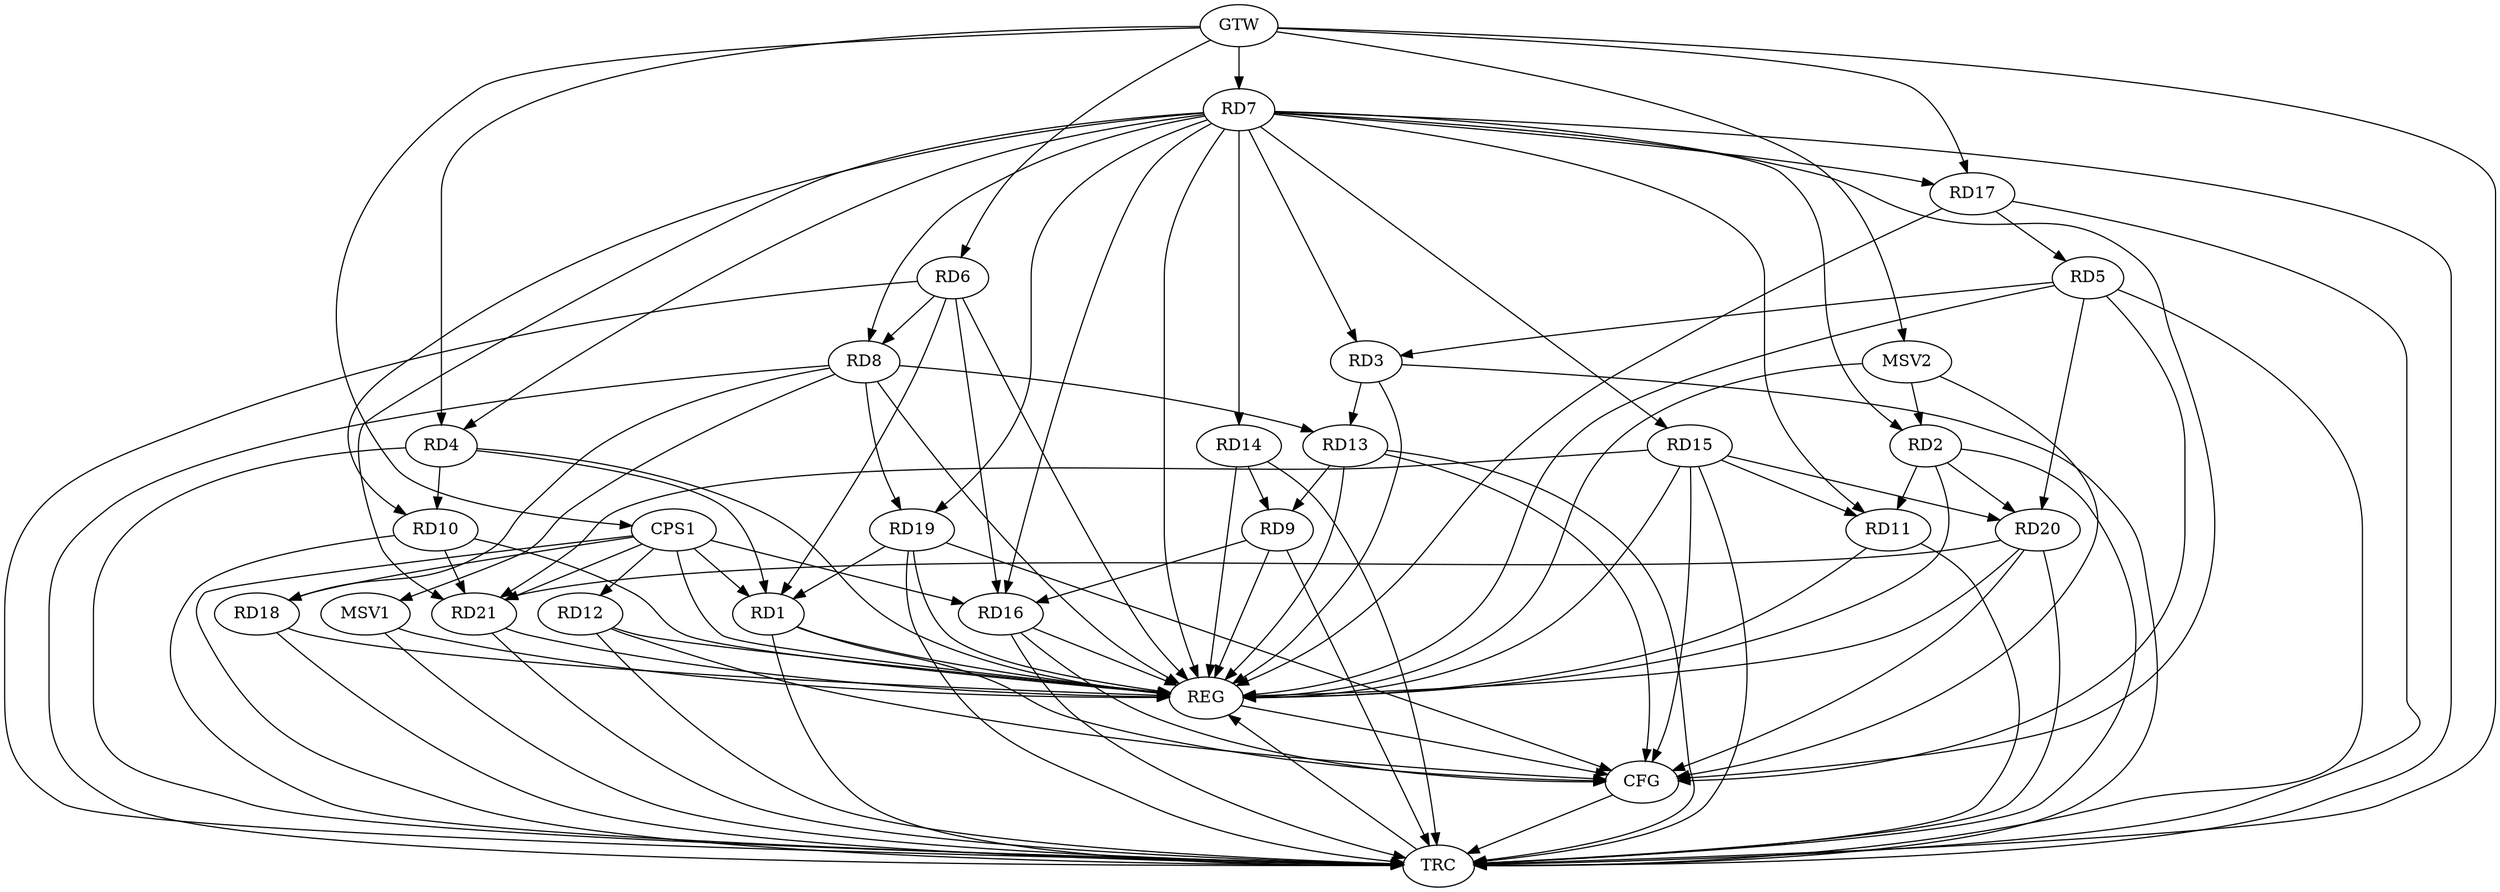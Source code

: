 strict digraph G {
  RD1 [ label="RD1" ];
  RD2 [ label="RD2" ];
  RD3 [ label="RD3" ];
  RD4 [ label="RD4" ];
  RD5 [ label="RD5" ];
  RD6 [ label="RD6" ];
  RD7 [ label="RD7" ];
  RD8 [ label="RD8" ];
  RD9 [ label="RD9" ];
  RD10 [ label="RD10" ];
  RD11 [ label="RD11" ];
  RD12 [ label="RD12" ];
  RD13 [ label="RD13" ];
  RD14 [ label="RD14" ];
  RD15 [ label="RD15" ];
  RD16 [ label="RD16" ];
  RD17 [ label="RD17" ];
  RD18 [ label="RD18" ];
  RD19 [ label="RD19" ];
  RD20 [ label="RD20" ];
  RD21 [ label="RD21" ];
  CPS1 [ label="CPS1" ];
  GTW [ label="GTW" ];
  REG [ label="REG" ];
  CFG [ label="CFG" ];
  TRC [ label="TRC" ];
  MSV1 [ label="MSV1" ];
  MSV2 [ label="MSV2" ];
  RD4 -> RD1;
  RD6 -> RD1;
  RD19 -> RD1;
  RD2 -> RD11;
  RD2 -> RD20;
  RD5 -> RD3;
  RD3 -> RD13;
  RD4 -> RD10;
  RD17 -> RD5;
  RD5 -> RD20;
  RD6 -> RD8;
  RD6 -> RD16;
  RD7 -> RD8;
  RD7 -> RD15;
  RD7 -> RD19;
  RD7 -> RD21;
  RD8 -> RD13;
  RD8 -> RD18;
  RD8 -> RD19;
  RD13 -> RD9;
  RD14 -> RD9;
  RD9 -> RD16;
  RD10 -> RD21;
  RD15 -> RD11;
  RD15 -> RD20;
  RD15 -> RD21;
  RD20 -> RD21;
  CPS1 -> RD1;
  CPS1 -> RD12;
  CPS1 -> RD16;
  CPS1 -> RD18;
  CPS1 -> RD21;
  GTW -> RD4;
  GTW -> RD6;
  GTW -> RD7;
  GTW -> RD17;
  GTW -> CPS1;
  RD1 -> REG;
  RD2 -> REG;
  RD3 -> REG;
  RD4 -> REG;
  RD5 -> REG;
  RD6 -> REG;
  RD7 -> REG;
  RD8 -> REG;
  RD9 -> REG;
  RD10 -> REG;
  RD11 -> REG;
  RD12 -> REG;
  RD13 -> REG;
  RD14 -> REG;
  RD15 -> REG;
  RD16 -> REG;
  RD17 -> REG;
  RD18 -> REG;
  RD19 -> REG;
  RD20 -> REG;
  RD21 -> REG;
  CPS1 -> REG;
  RD16 -> CFG;
  RD15 -> CFG;
  RD19 -> CFG;
  RD5 -> CFG;
  RD20 -> CFG;
  RD7 -> CFG;
  RD13 -> CFG;
  RD12 -> CFG;
  RD1 -> CFG;
  REG -> CFG;
  RD1 -> TRC;
  RD2 -> TRC;
  RD3 -> TRC;
  RD4 -> TRC;
  RD5 -> TRC;
  RD6 -> TRC;
  RD7 -> TRC;
  RD8 -> TRC;
  RD9 -> TRC;
  RD10 -> TRC;
  RD11 -> TRC;
  RD12 -> TRC;
  RD13 -> TRC;
  RD14 -> TRC;
  RD15 -> TRC;
  RD16 -> TRC;
  RD17 -> TRC;
  RD18 -> TRC;
  RD19 -> TRC;
  RD20 -> TRC;
  RD21 -> TRC;
  CPS1 -> TRC;
  GTW -> TRC;
  CFG -> TRC;
  TRC -> REG;
  RD7 -> RD3;
  RD7 -> RD16;
  RD7 -> RD2;
  RD7 -> RD4;
  RD7 -> RD14;
  RD7 -> RD10;
  RD7 -> RD17;
  RD7 -> RD11;
  RD8 -> MSV1;
  MSV1 -> REG;
  MSV1 -> TRC;
  MSV2 -> RD2;
  GTW -> MSV2;
  MSV2 -> REG;
  MSV2 -> CFG;
}
